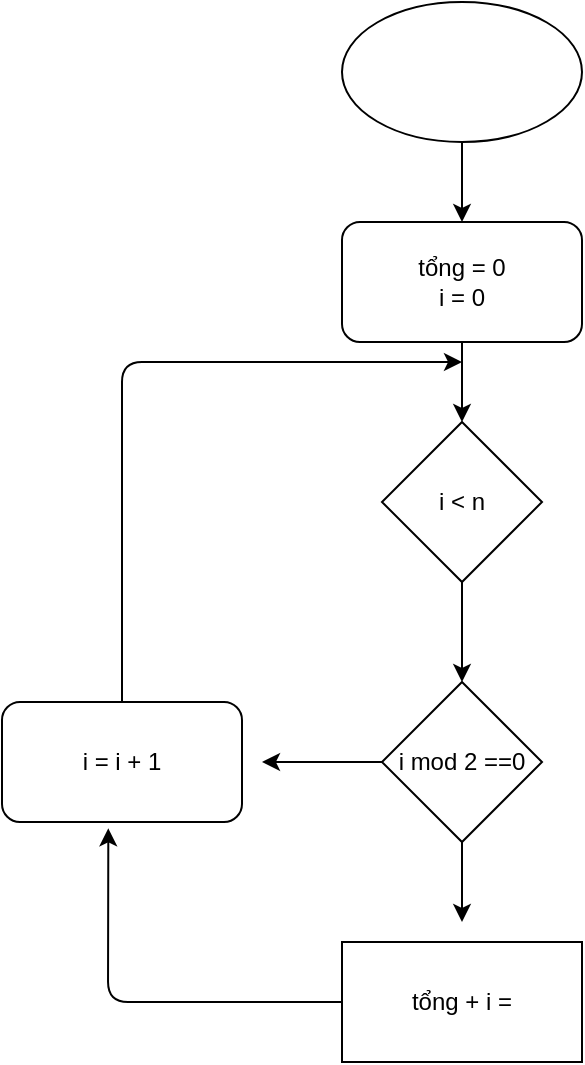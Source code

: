 <mxfile>
    <diagram id="YiFiuyLiUaPIINd-bhrW" name="Page-1">
        <mxGraphModel dx="676" dy="536" grid="1" gridSize="10" guides="1" tooltips="1" connect="1" arrows="1" fold="1" page="1" pageScale="1" pageWidth="3300" pageHeight="4681" math="0" shadow="0">
            <root>
                <mxCell id="0"/>
                <mxCell id="1" parent="0"/>
                <mxCell id="4" style="edgeStyle=none;html=1;entryX=0.5;entryY=0;entryDx=0;entryDy=0;" edge="1" parent="1" source="2" target="3">
                    <mxGeometry relative="1" as="geometry"/>
                </mxCell>
                <mxCell id="2" value="" style="ellipse;whiteSpace=wrap;html=1;" vertex="1" parent="1">
                    <mxGeometry x="270" y="470" width="120" height="70" as="geometry"/>
                </mxCell>
                <mxCell id="5" style="edgeStyle=none;html=1;" edge="1" parent="1" source="3">
                    <mxGeometry relative="1" as="geometry">
                        <mxPoint x="330" y="680" as="targetPoint"/>
                    </mxGeometry>
                </mxCell>
                <mxCell id="3" value="tổng = 0&lt;br&gt;i = 0" style="rounded=1;whiteSpace=wrap;html=1;" vertex="1" parent="1">
                    <mxGeometry x="270" y="580" width="120" height="60" as="geometry"/>
                </mxCell>
                <mxCell id="7" style="edgeStyle=none;html=1;" edge="1" parent="1" source="6">
                    <mxGeometry relative="1" as="geometry">
                        <mxPoint x="330" y="810" as="targetPoint"/>
                    </mxGeometry>
                </mxCell>
                <mxCell id="6" value="i &amp;lt; n" style="rhombus;whiteSpace=wrap;html=1;" vertex="1" parent="1">
                    <mxGeometry x="290" y="680" width="80" height="80" as="geometry"/>
                </mxCell>
                <mxCell id="9" style="edgeStyle=none;html=1;" edge="1" parent="1" source="8">
                    <mxGeometry relative="1" as="geometry">
                        <mxPoint x="330" y="930" as="targetPoint"/>
                    </mxGeometry>
                </mxCell>
                <mxCell id="12" style="edgeStyle=none;html=1;" edge="1" parent="1" source="8">
                    <mxGeometry relative="1" as="geometry">
                        <mxPoint x="230" y="850" as="targetPoint"/>
                    </mxGeometry>
                </mxCell>
                <mxCell id="8" value="i mod 2 ==0" style="rhombus;whiteSpace=wrap;html=1;" vertex="1" parent="1">
                    <mxGeometry x="290" y="810" width="80" height="80" as="geometry"/>
                </mxCell>
                <mxCell id="16" style="edgeStyle=none;html=1;entryX=0.443;entryY=1.053;entryDx=0;entryDy=0;entryPerimeter=0;" edge="1" parent="1" source="10" target="11">
                    <mxGeometry relative="1" as="geometry">
                        <Array as="points">
                            <mxPoint x="153" y="970"/>
                        </Array>
                    </mxGeometry>
                </mxCell>
                <mxCell id="10" value="tổng + i =" style="rounded=0;whiteSpace=wrap;html=1;" vertex="1" parent="1">
                    <mxGeometry x="270" y="940" width="120" height="60" as="geometry"/>
                </mxCell>
                <mxCell id="13" style="edgeStyle=none;html=1;" edge="1" parent="1" source="11">
                    <mxGeometry relative="1" as="geometry">
                        <mxPoint x="330" y="650" as="targetPoint"/>
                        <Array as="points">
                            <mxPoint x="160" y="650"/>
                        </Array>
                    </mxGeometry>
                </mxCell>
                <mxCell id="11" value="i = i + 1" style="rounded=1;whiteSpace=wrap;html=1;" vertex="1" parent="1">
                    <mxGeometry x="100" y="820" width="120" height="60" as="geometry"/>
                </mxCell>
            </root>
        </mxGraphModel>
    </diagram>
</mxfile>